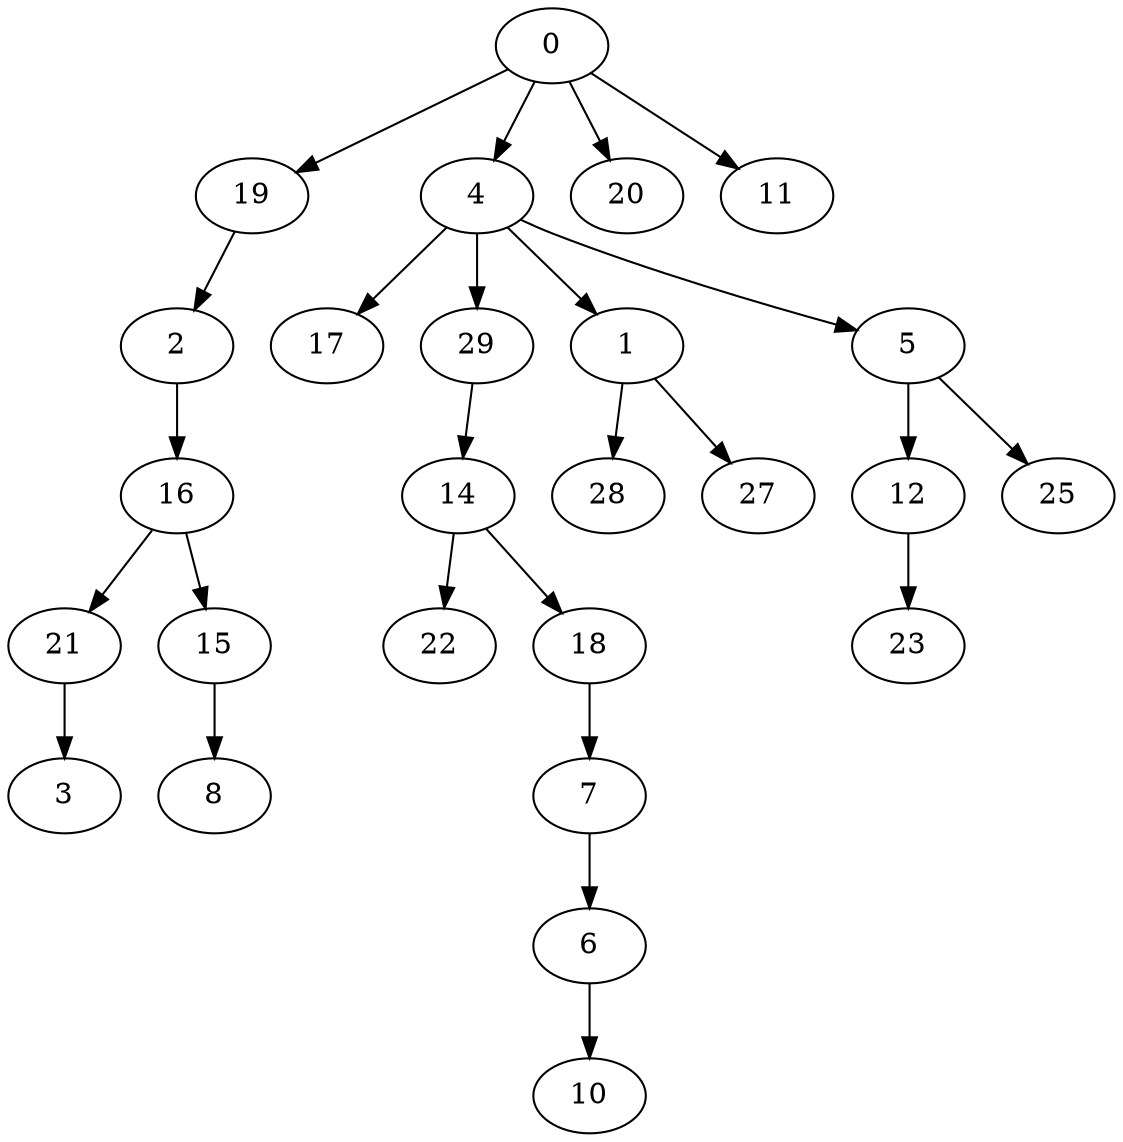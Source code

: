 digraph { 0 -> 19;
0 -> 4;
0 -> 20;
0 -> 11;
19 -> 2;
4 -> 17;
4 -> 29;
4 -> 1;
4 -> 5;
2 -> 16;
29 -> 14;
1 -> 28;
1 -> 27;
5 -> 12;
5 -> 25;
16 -> 21;
16 -> 15;
14 -> 22;
14 -> 18;
12 -> 23;
21 -> 3;
15 -> 8;
18 -> 7;
7 -> 6;
6 -> 10;
}